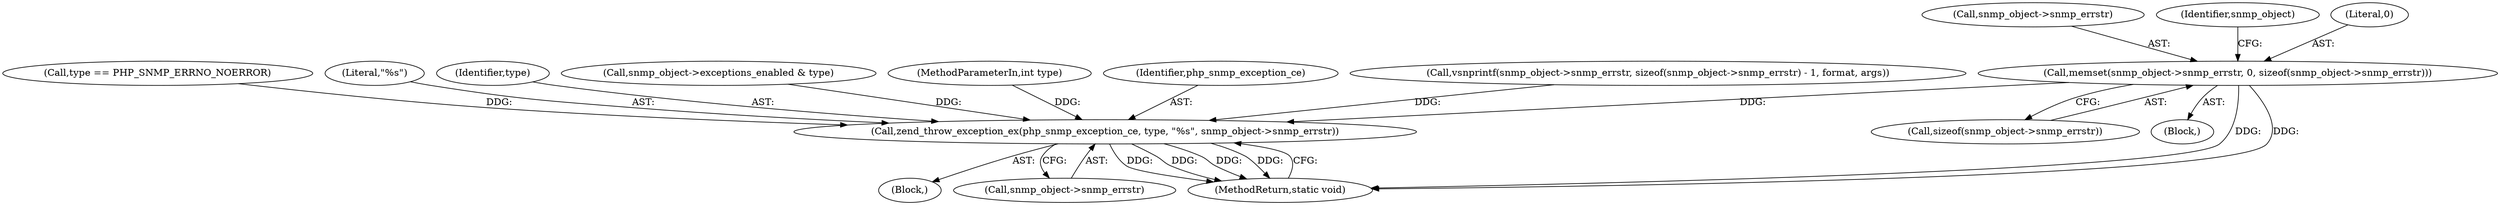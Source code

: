 digraph "0_php_6e25966544fb1d2f3d7596e060ce9c9269bbdcf8@API" {
"1000123" [label="(Call,memset(snmp_object->snmp_errstr, 0, sizeof(snmp_object->snmp_errstr)))"];
"1000171" [label="(Call,zend_throw_exception_ex(php_snmp_exception_ce, type, \"%s\", snmp_object->snmp_errstr))"];
"1000124" [label="(Call,snmp_object->snmp_errstr)"];
"1000153" [label="(Identifier,snmp_object)"];
"1000157" [label="(Call,type == PHP_SNMP_ERRNO_NOERROR)"];
"1000170" [label="(Block,)"];
"1000175" [label="(Call,snmp_object->snmp_errstr)"];
"1000171" [label="(Call,zend_throw_exception_ex(php_snmp_exception_ce, type, \"%s\", snmp_object->snmp_errstr))"];
"1000174" [label="(Literal,\"%s\")"];
"1000127" [label="(Literal,0)"];
"1000173" [label="(Identifier,type)"];
"1000165" [label="(Call,snmp_object->exceptions_enabled & type)"];
"1000128" [label="(Call,sizeof(snmp_object->snmp_errstr))"];
"1000103" [label="(MethodParameterIn,int type)"];
"1000122" [label="(Block,)"];
"1000172" [label="(Identifier,php_snmp_exception_ce)"];
"1000191" [label="(MethodReturn,static void)"];
"1000123" [label="(Call,memset(snmp_object->snmp_errstr, 0, sizeof(snmp_object->snmp_errstr)))"];
"1000137" [label="(Call,vsnprintf(snmp_object->snmp_errstr, sizeof(snmp_object->snmp_errstr) - 1, format, args))"];
"1000123" -> "1000122"  [label="AST: "];
"1000123" -> "1000128"  [label="CFG: "];
"1000124" -> "1000123"  [label="AST: "];
"1000127" -> "1000123"  [label="AST: "];
"1000128" -> "1000123"  [label="AST: "];
"1000153" -> "1000123"  [label="CFG: "];
"1000123" -> "1000191"  [label="DDG: "];
"1000123" -> "1000191"  [label="DDG: "];
"1000123" -> "1000171"  [label="DDG: "];
"1000171" -> "1000170"  [label="AST: "];
"1000171" -> "1000175"  [label="CFG: "];
"1000172" -> "1000171"  [label="AST: "];
"1000173" -> "1000171"  [label="AST: "];
"1000174" -> "1000171"  [label="AST: "];
"1000175" -> "1000171"  [label="AST: "];
"1000191" -> "1000171"  [label="CFG: "];
"1000171" -> "1000191"  [label="DDG: "];
"1000171" -> "1000191"  [label="DDG: "];
"1000171" -> "1000191"  [label="DDG: "];
"1000171" -> "1000191"  [label="DDG: "];
"1000165" -> "1000171"  [label="DDG: "];
"1000157" -> "1000171"  [label="DDG: "];
"1000103" -> "1000171"  [label="DDG: "];
"1000137" -> "1000171"  [label="DDG: "];
}
